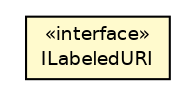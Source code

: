 #!/usr/local/bin/dot
#
# Class diagram 
# Generated by UmlGraph version 4.6 (http://www.spinellis.gr/sw/umlgraph)
#

digraph G {
	edge [fontname="Helvetica",fontsize=10,labelfontname="Helvetica",labelfontsize=10];
	node [fontname="Helvetica",fontsize=10,shape=plaintext];
	// ca.tnt.ldaputils.ILabeledURI
	c360 [label=<<table border="0" cellborder="1" cellspacing="0" cellpadding="2" port="p" bgcolor="lemonChiffon" href="./ILabeledURI.html">
		<tr><td><table border="0" cellspacing="0" cellpadding="1">
			<tr><td> &laquo;interface&raquo; </td></tr>
			<tr><td> ILabeledURI </td></tr>
		</table></td></tr>
		</table>>, fontname="Helvetica", fontcolor="black", fontsize=9.0];
}

